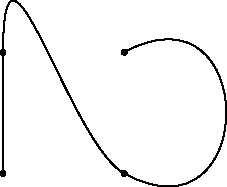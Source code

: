 size(4cm,0);
pair A=(0,0), B=(0,1), C=(1,0), D=(1,1);

draw(A---B..C..D);
dot(A);dot(B);dot(C);dot(D);
